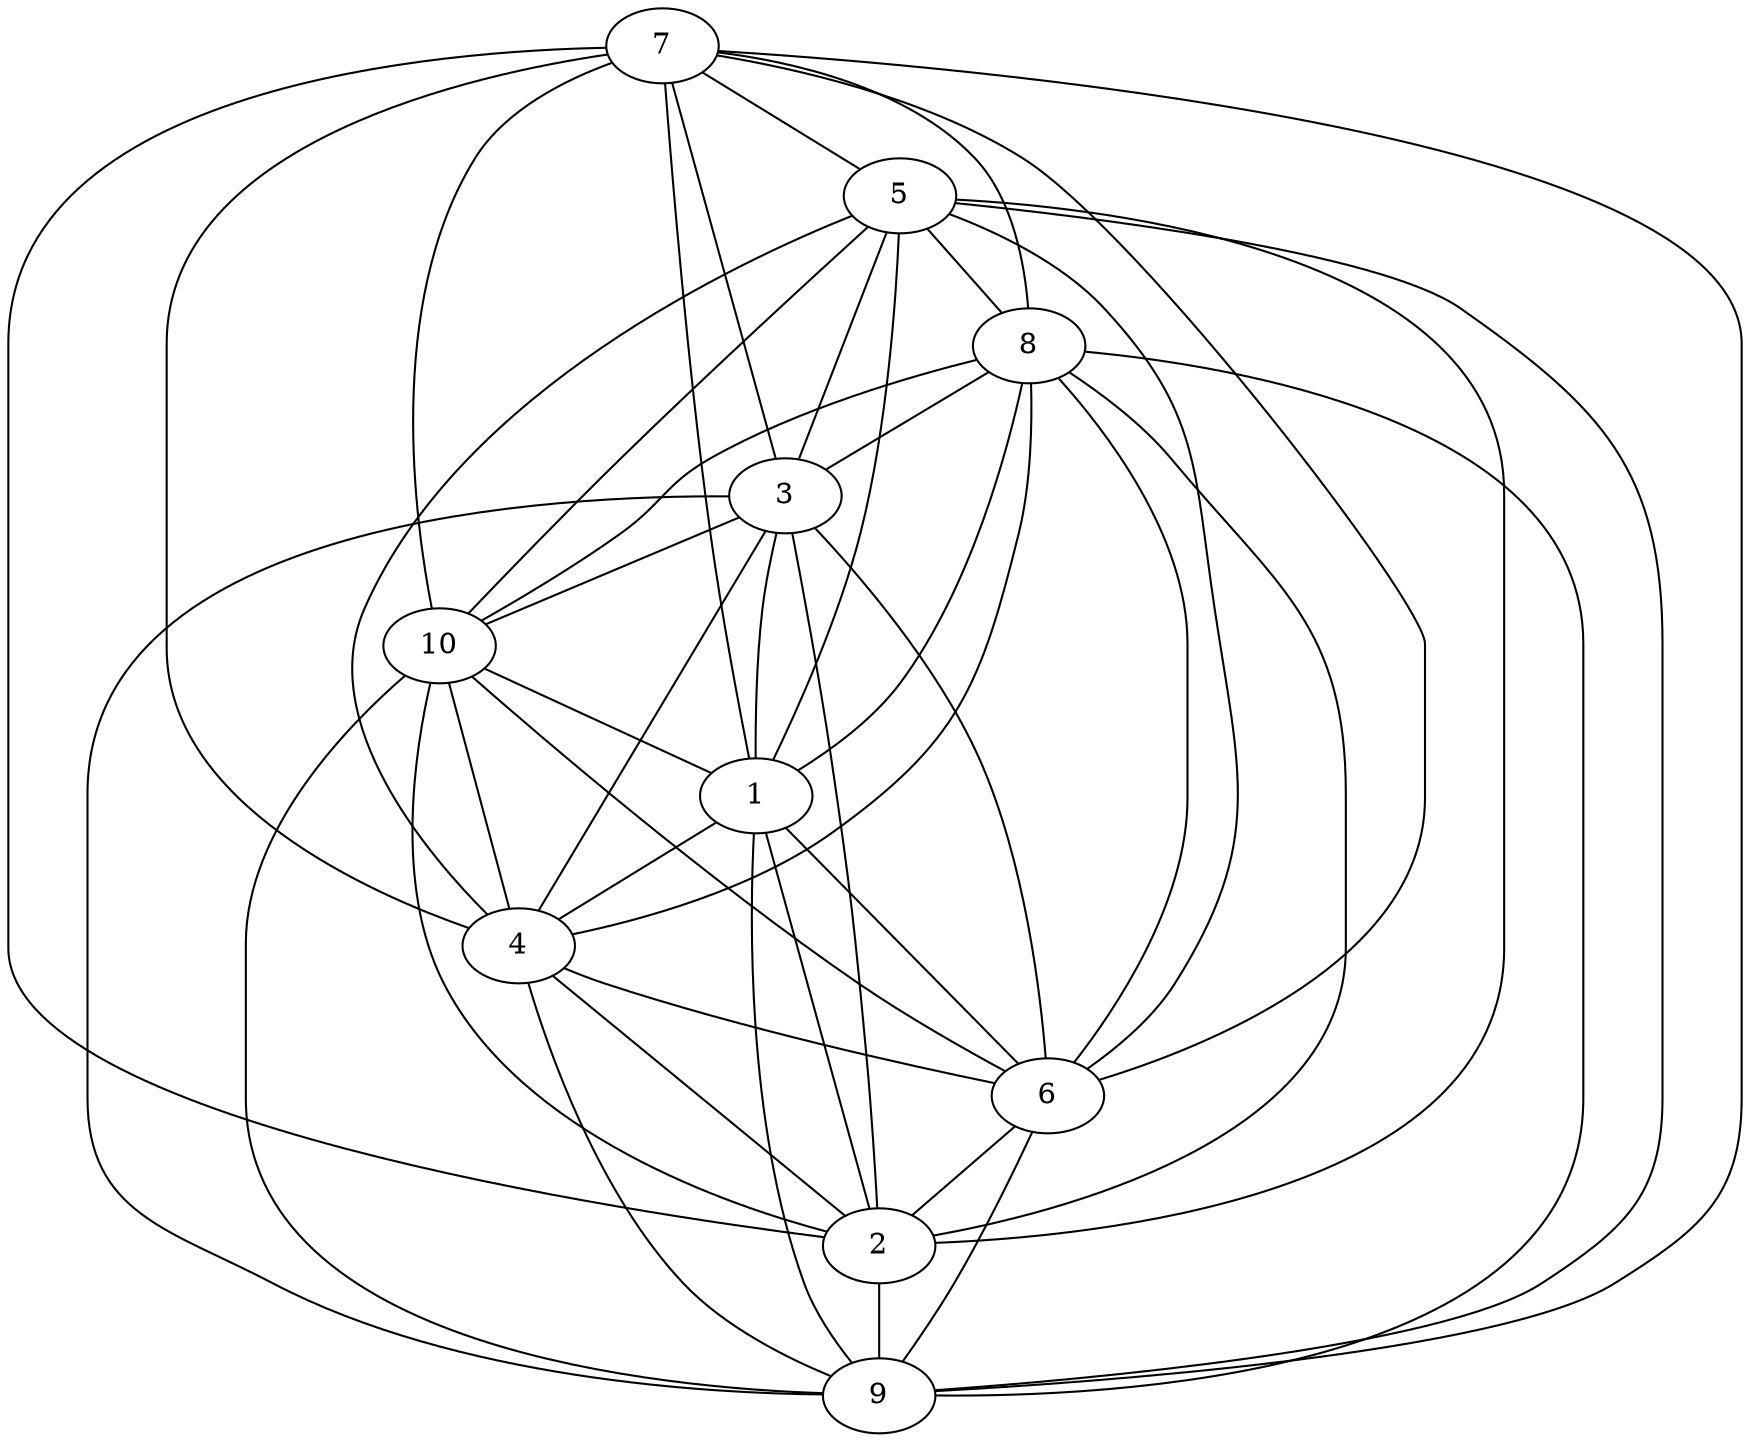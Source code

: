graph g {
 2 -- 9;
 4 -- 6;
 4 -- 9;
 4 -- 2;
 6 -- 2;
 6 -- 9;
 7 -- 5;
 7 -- 2;
 7 -- 9;
 7 -- 6;
 7 -- 4;
 5 -- 8;
 5 -- 2;
 5 -- 4;
 5 -- 9;
 5 -- 6;
 10 -- 1;
 10 -- 7;
 10 -- 9;
 10 -- 5;
 10 -- 6;
 10 -- 2;
 10 -- 4;
 1 -- 4;
 1 -- 2;
 1 -- 6;
 1 -- 9;
 1 -- 5;
 1 -- 7;
 3 -- 10;
 3 -- 4;
 3 -- 6;
 3 -- 2;
 3 -- 5;
 3 -- 1;
 3 -- 7;
 3 -- 9;
 8 -- 3;
 8 -- 7;
 8 -- 9;
 8 -- 4;
 8 -- 2;
 8 -- 1;
 8 -- 6;
 8 -- 10;
}